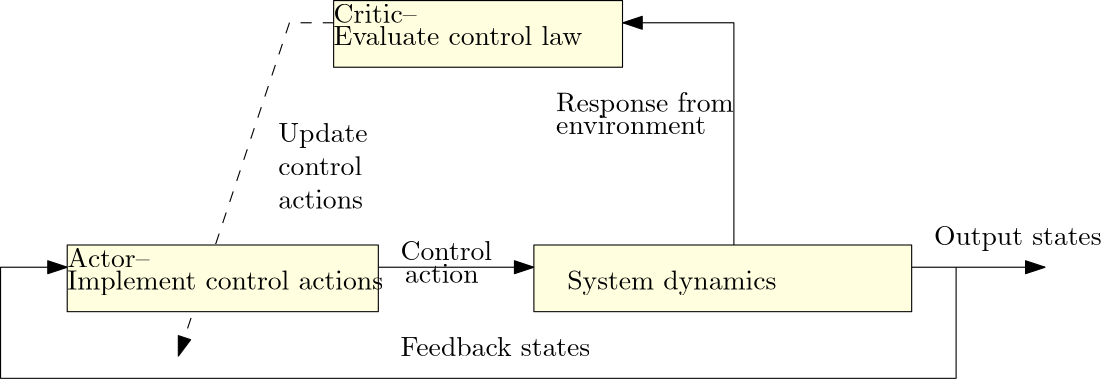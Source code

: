 <?xml version="1.0"?>
<!DOCTYPE ipe SYSTEM "ipe.dtd">
<ipe version="70206" creator="Ipe 7.2.7">
<info created="D:20160629143547" modified="D:20170911175812"/>
<preamble>\usepackage{alltt}</preamble>
<ipestyle name="basic">
<symbol name="arrow/arc(spx)">
<path stroke="sym-stroke" fill="sym-stroke" pen="sym-pen">
0 0 m
-1 0.333 l
-1 -0.333 l
h
</path>
</symbol>
<symbol name="arrow/farc(spx)">
<path stroke="sym-stroke" fill="white" pen="sym-pen">
0 0 m
-1 0.333 l
-1 -0.333 l
h
</path>
</symbol>
<symbol name="arrow/ptarc(spx)">
<path stroke="sym-stroke" fill="sym-stroke" pen="sym-pen">
0 0 m
-1 0.333 l
-0.8 0 l
-1 -0.333 l
h
</path>
</symbol>
<symbol name="arrow/fptarc(spx)">
<path stroke="sym-stroke" fill="white" pen="sym-pen">
0 0 m
-1 0.333 l
-0.8 0 l
-1 -0.333 l
h
</path>
</symbol>
<symbol name="mark/circle(sx)" transformations="translations">
<path fill="sym-stroke">
0.6 0 0 0.6 0 0 e
0.4 0 0 0.4 0 0 e
</path>
</symbol>
<symbol name="mark/disk(sx)" transformations="translations">
<path fill="sym-stroke">
0.6 0 0 0.6 0 0 e
</path>
</symbol>
<symbol name="mark/fdisk(sfx)" transformations="translations">
<group>
<path fill="sym-fill">
0.5 0 0 0.5 0 0 e
</path>
<path fill="sym-stroke" fillrule="eofill">
0.6 0 0 0.6 0 0 e
0.4 0 0 0.4 0 0 e
</path>
</group>
</symbol>
<symbol name="mark/box(sx)" transformations="translations">
<path fill="sym-stroke" fillrule="eofill">
-0.6 -0.6 m
0.6 -0.6 l
0.6 0.6 l
-0.6 0.6 l
h
-0.4 -0.4 m
0.4 -0.4 l
0.4 0.4 l
-0.4 0.4 l
h
</path>
</symbol>
<symbol name="mark/square(sx)" transformations="translations">
<path fill="sym-stroke">
-0.6 -0.6 m
0.6 -0.6 l
0.6 0.6 l
-0.6 0.6 l
h
</path>
</symbol>
<symbol name="mark/fsquare(sfx)" transformations="translations">
<group>
<path fill="sym-fill">
-0.5 -0.5 m
0.5 -0.5 l
0.5 0.5 l
-0.5 0.5 l
h
</path>
<path fill="sym-stroke" fillrule="eofill">
-0.6 -0.6 m
0.6 -0.6 l
0.6 0.6 l
-0.6 0.6 l
h
-0.4 -0.4 m
0.4 -0.4 l
0.4 0.4 l
-0.4 0.4 l
h
</path>
</group>
</symbol>
<symbol name="mark/cross(sx)" transformations="translations">
<group>
<path fill="sym-stroke">
-0.43 -0.57 m
0.57 0.43 l
0.43 0.57 l
-0.57 -0.43 l
h
</path>
<path fill="sym-stroke">
-0.43 0.57 m
0.57 -0.43 l
0.43 -0.57 l
-0.57 0.43 l
h
</path>
</group>
</symbol>
<symbol name="arrow/fnormal(spx)">
<path stroke="sym-stroke" fill="white" pen="sym-pen">
0 0 m
-1 0.333 l
-1 -0.333 l
h
</path>
</symbol>
<symbol name="arrow/pointed(spx)">
<path stroke="sym-stroke" fill="sym-stroke" pen="sym-pen">
0 0 m
-1 0.333 l
-0.8 0 l
-1 -0.333 l
h
</path>
</symbol>
<symbol name="arrow/fpointed(spx)">
<path stroke="sym-stroke" fill="white" pen="sym-pen">
0 0 m
-1 0.333 l
-0.8 0 l
-1 -0.333 l
h
</path>
</symbol>
<symbol name="arrow/linear(spx)">
<path stroke="sym-stroke" pen="sym-pen">
-1 0.333 m
0 0 l
-1 -0.333 l
</path>
</symbol>
<symbol name="arrow/fdouble(spx)">
<path stroke="sym-stroke" fill="white" pen="sym-pen">
0 0 m
-1 0.333 l
-1 -0.333 l
h
-1 0 m
-2 0.333 l
-2 -0.333 l
h
</path>
</symbol>
<symbol name="arrow/double(spx)">
<path stroke="sym-stroke" fill="sym-stroke" pen="sym-pen">
0 0 m
-1 0.333 l
-1 -0.333 l
h
-1 0 m
-2 0.333 l
-2 -0.333 l
h
</path>
</symbol>
<pen name="heavier" value="0.8"/>
<pen name="fat" value="1.2"/>
<pen name="ultrafat" value="2"/>
<symbolsize name="large" value="5"/>
<symbolsize name="small" value="2"/>
<symbolsize name="tiny" value="1.1"/>
<arrowsize name="large" value="10"/>
<arrowsize name="small" value="5"/>
<arrowsize name="tiny" value="3"/>
<color name="red" value="1 0 0"/>
<color name="green" value="0 1 0"/>
<color name="blue" value="0 0 1"/>
<color name="yellow" value="1 1 0"/>
<color name="orange" value="1 0.647 0"/>
<color name="gold" value="1 0.843 0"/>
<color name="purple" value="0.627 0.125 0.941"/>
<color name="gray" value="0.745"/>
<color name="brown" value="0.647 0.165 0.165"/>
<color name="navy" value="0 0 0.502"/>
<color name="pink" value="1 0.753 0.796"/>
<color name="seagreen" value="0.18 0.545 0.341"/>
<color name="turquoise" value="0.251 0.878 0.816"/>
<color name="violet" value="0.933 0.51 0.933"/>
<color name="darkblue" value="0 0 0.545"/>
<color name="darkcyan" value="0 0.545 0.545"/>
<color name="darkgray" value="0.663"/>
<color name="darkgreen" value="0 0.392 0"/>
<color name="darkmagenta" value="0.545 0 0.545"/>
<color name="darkorange" value="1 0.549 0"/>
<color name="darkred" value="0.545 0 0"/>
<color name="lightblue" value="0.678 0.847 0.902"/>
<color name="lightcyan" value="0.878 1 1"/>
<color name="lightgray" value="0.827"/>
<color name="lightgreen" value="0.565 0.933 0.565"/>
<color name="lightyellow" value="1 1 0.878"/>
<dashstyle name="dashed" value="[4] 0"/>
<dashstyle name="dotted" value="[1 3] 0"/>
<dashstyle name="dash dotted" value="[4 2 1 2] 0"/>
<dashstyle name="dash dot dotted" value="[4 2 1 2 1 2] 0"/>
<textsize name="large" value="\large"/>
<textsize name="Large" value="\Large"/>
<textsize name="LARGE" value="\LARGE"/>
<textsize name="huge" value="\huge"/>
<textsize name="Huge" value="\Huge"/>
<textsize name="small" value="\small"/>
<textsize name="footnote" value="\footnotesize"/>
<textsize name="tiny" value="\tiny"/>
<textstyle name="center" begin="\begin{center}" end="\end{center}"/>
<textstyle name="itemize" begin="\begin{itemize}" end="\end{itemize}"/>
<textstyle name="item" begin="\begin{itemize}\item{}" end="\end{itemize}"/>
<gridsize name="4 pts" value="4"/>
<gridsize name="8 pts (~3 mm)" value="8"/>
<gridsize name="16 pts (~6 mm)" value="16"/>
<gridsize name="32 pts (~12 mm)" value="32"/>
<gridsize name="10 pts (~3.5 mm)" value="10"/>
<gridsize name="20 pts (~7 mm)" value="20"/>
<gridsize name="14 pts (~5 mm)" value="14"/>
<gridsize name="28 pts (~10 mm)" value="28"/>
<gridsize name="56 pts (~20 mm)" value="56"/>
<anglesize name="90 deg" value="90"/>
<anglesize name="60 deg" value="60"/>
<anglesize name="45 deg" value="45"/>
<anglesize name="30 deg" value="30"/>
<anglesize name="22.5 deg" value="22.5"/>
<opacity name="10%" value="0.1"/>
<opacity name="30%" value="0.3"/>
<opacity name="50%" value="0.5"/>
<opacity name="75%" value="0.75"/>
<tiling name="falling" angle="-60" step="4" width="1"/>
<tiling name="rising" angle="30" step="4" width="1"/>
</ipestyle>
<page>
<layer name="alpha"/>
<view layers="alpha" active="alpha"/>
<path layer="alpha" matrix="1 0 0 1 0 -288" stroke="black" dash="dashed" arrow="normal/normal">
224 816 m
208 816 l
168 696 l
</path>
<path matrix="1 0 0 1 0 -288" stroke="black" arrow="normal/normal">
368 736 m
368 816 l
328 816 l
</path>
<path matrix="1 0 0 1 0 -288" stroke="black" arrow="normal/normal">
432 728 m
480 728 l
</path>
<path matrix="1 0 0 1 0 -288" stroke="black" arrow="normal/normal">
448 728 m
448 688 l
104 688 l
104 728 l
128 728 l
</path>
<path matrix="1 0 0 1 0 -288" stroke="black" arrow="normal/normal">
240 728 m
296 728 l
</path>
<text matrix="1 0 0 1 -40 -288" transformations="translations" pos="344 784" stroke="black" type="label" width="63.927" height="6.926" depth="1.93" valign="baseline">Response from</text>
<text matrix="1 0 0 1 -40 -296" transformations="translations" pos="344 784" stroke="black" type="label" width="53.992" height="6.654" depth="0" valign="baseline">environment</text>
<text matrix="1 0 0 1 0 -288" transformations="translations" pos="248 696" stroke="black" type="label" width="68.327" height="6.918" depth="0" valign="baseline">Feedback states</text>
<text matrix="1 0 0 1 0 -288" transformations="translations" pos="440 736" stroke="black" type="label" width="60.44" height="6.815" depth="1.93" valign="baseline">Output states</text>
<text matrix="1 0 0 1 -8 -293.383" transformations="translations" pos="256 736" stroke="black" type="label" width="32.96" height="6.918" depth="0" valign="baseline">Control</text>
<text matrix="1 0 0 1 0 -288" transformations="translations" pos="249.539 722.375" stroke="black" type="label" width="26.567" height="6.654" depth="0" valign="baseline">action</text>
<path matrix="1.30769 0 0 1 86.769 -376" stroke="black" fill="1 1 0.875">
160 824 m
160 800 l
264 800 l
264 824 l
h
</path>
<text matrix="1 0 0 1 140 -384" transformations="translations" pos="168 816" stroke="black" type="label" width="75.384" height="6.926" depth="1.93" valign="baseline">System dynamics</text>
<path matrix="1 0 0 1 63.9045 -288" stroke="black" fill="lightyellow">
160 824 m
160 800 l
264 800 l
264 824 l
h
</path>
<text matrix="1 0 0 1 55.9045 -288" transformations="translations" pos="168 816" stroke="black" type="label" width="29.916" height="6.808" depth="0" valign="baseline">Critic--</text>
<text matrix="1 0 0 1 55.9045 -296" transformations="translations" pos="168 816" stroke="black" type="label" width="89.553" height="6.918" depth="0" valign="baseline">Evaluate control law</text>
<path matrix="1.07692 0 0 1 -44.3077 -376" stroke="black" fill="1 1 0.875">
160 824 m
160 800 l
264 800 l
264 824 l
h
</path>
<text matrix="1 0 0 1 -40 -376" transformations="translations" pos="168 816" stroke="black" type="label" width="29.639" height="6.808" depth="0" valign="baseline">Actor--</text>
<text matrix="1 0 0 1 -40 -384" transformations="translations" pos="168 816" stroke="black" type="label" width="113.823" height="6.926" depth="1.93" valign="baseline">Implement control actions</text>
<text matrix="5.60032 0 0 1.02857 -938.465 -14.0571" transformations="translations" pos="204 492" stroke="black" type="minipage" width="52" height="17.899" depth="12.93" valign="top">Update control\par
actions</text>
</page>
</ipe>

